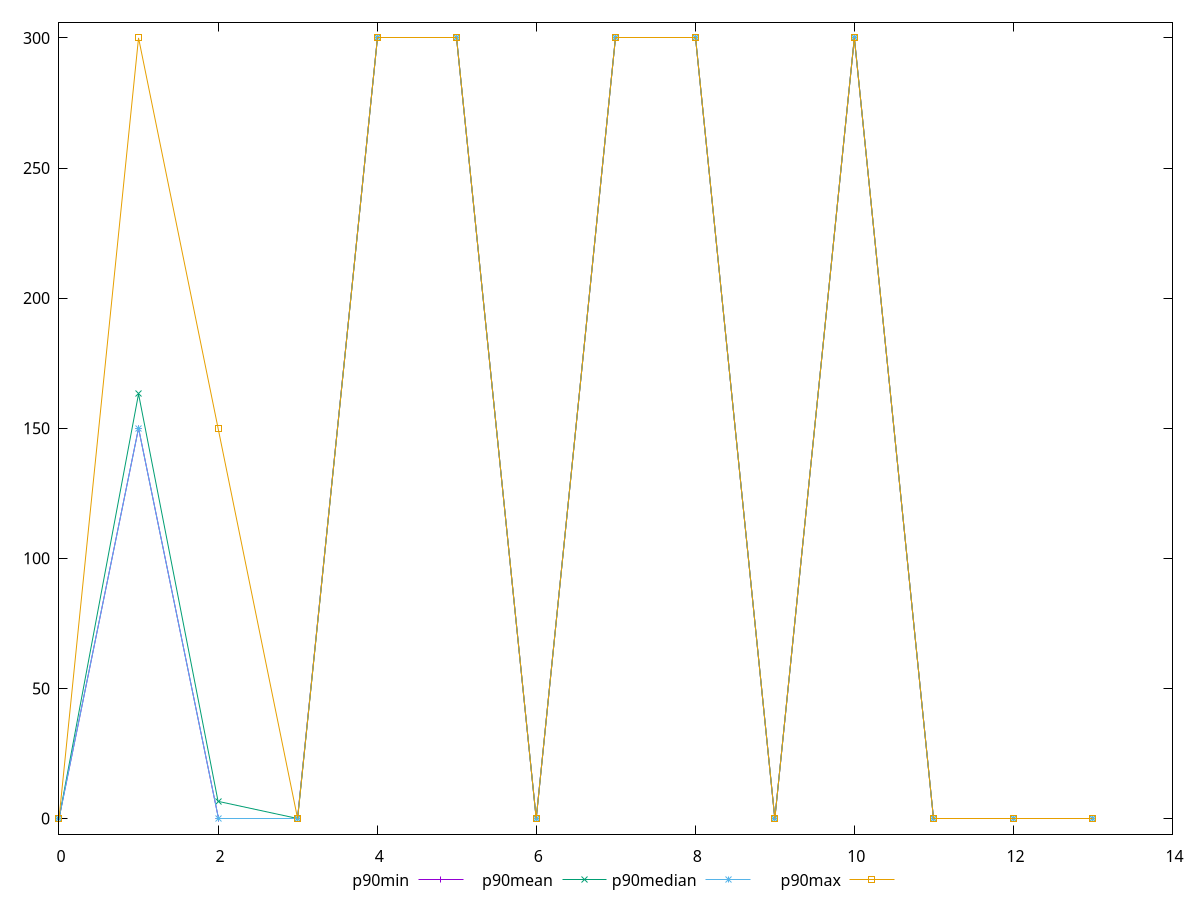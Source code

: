 reset
set terminal svg size 640, 520 enhanced background rgb 'white'
set output "report_00007_2020-12-11T15:55:29.892Z/unused-css-rules/progression/value.svg"

$p90Min <<EOF
0 0
1 150
2 0
3 0
4 300
5 300
6 0
7 300
8 300
9 0
10 300
11 0
12 0
13 0
EOF

$p90Mean <<EOF
0 0
1 163.1868131868132
2 6.593406593406593
3 0
4 300
5 300
6 0
7 300
8 300
9 0
10 300
11 0
12 0
13 0
EOF

$p90Median <<EOF
0 0
1 150
2 0
3 0
4 300
5 300
6 0
7 300
8 300
9 0
10 300
11 0
12 0
13 0
EOF

$p90Max <<EOF
0 0
1 300
2 150
3 0
4 300
5 300
6 0
7 300
8 300
9 0
10 300
11 0
12 0
13 0
EOF

set key outside below
set yrange [-6:306]

plot \
  $p90Min title "p90min" with linespoints, \
  $p90Mean title "p90mean" with linespoints, \
  $p90Median title "p90median" with linespoints, \
  $p90Max title "p90max" with linespoints, \


reset